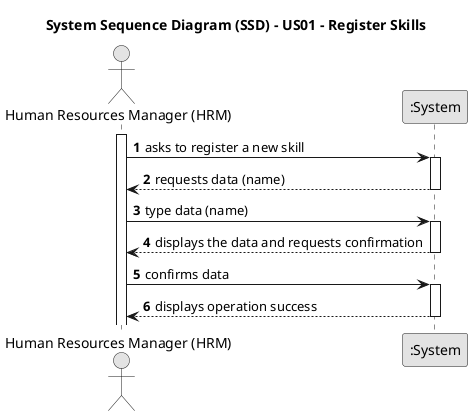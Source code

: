 @startuml
skinparam monochrome true
skinparam packageStyle rectangle
skinparam shadowing false

title System Sequence Diagram (SSD) - US01 - Register Skills

autonumber

actor "Human Resources Manager (HRM)" as HRM
participant ":System" as System

activate HRM

    HRM -> System : asks to register a new skill
    activate System

        System --> HRM : requests data (name)
    deactivate System

    HRM->System: type data (name)
    activate System

        System --> HRM : displays the data and requests confirmation

    deactivate System


    HRM -> System : confirms data
    activate System

        System --> HRM : displays operation success
    deactivate System

@enduml